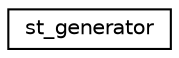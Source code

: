 digraph "Graphical Class Hierarchy"
{
  edge [fontname="Helvetica",fontsize="10",labelfontname="Helvetica",labelfontsize="10"];
  node [fontname="Helvetica",fontsize="10",shape=record];
  rankdir="LR";
  Node0 [label="st_generator",height=0.2,width=0.4,color="black", fillcolor="white", style="filled",URL="$structst__generator.html",tooltip="Symbol table generator. "];
}
